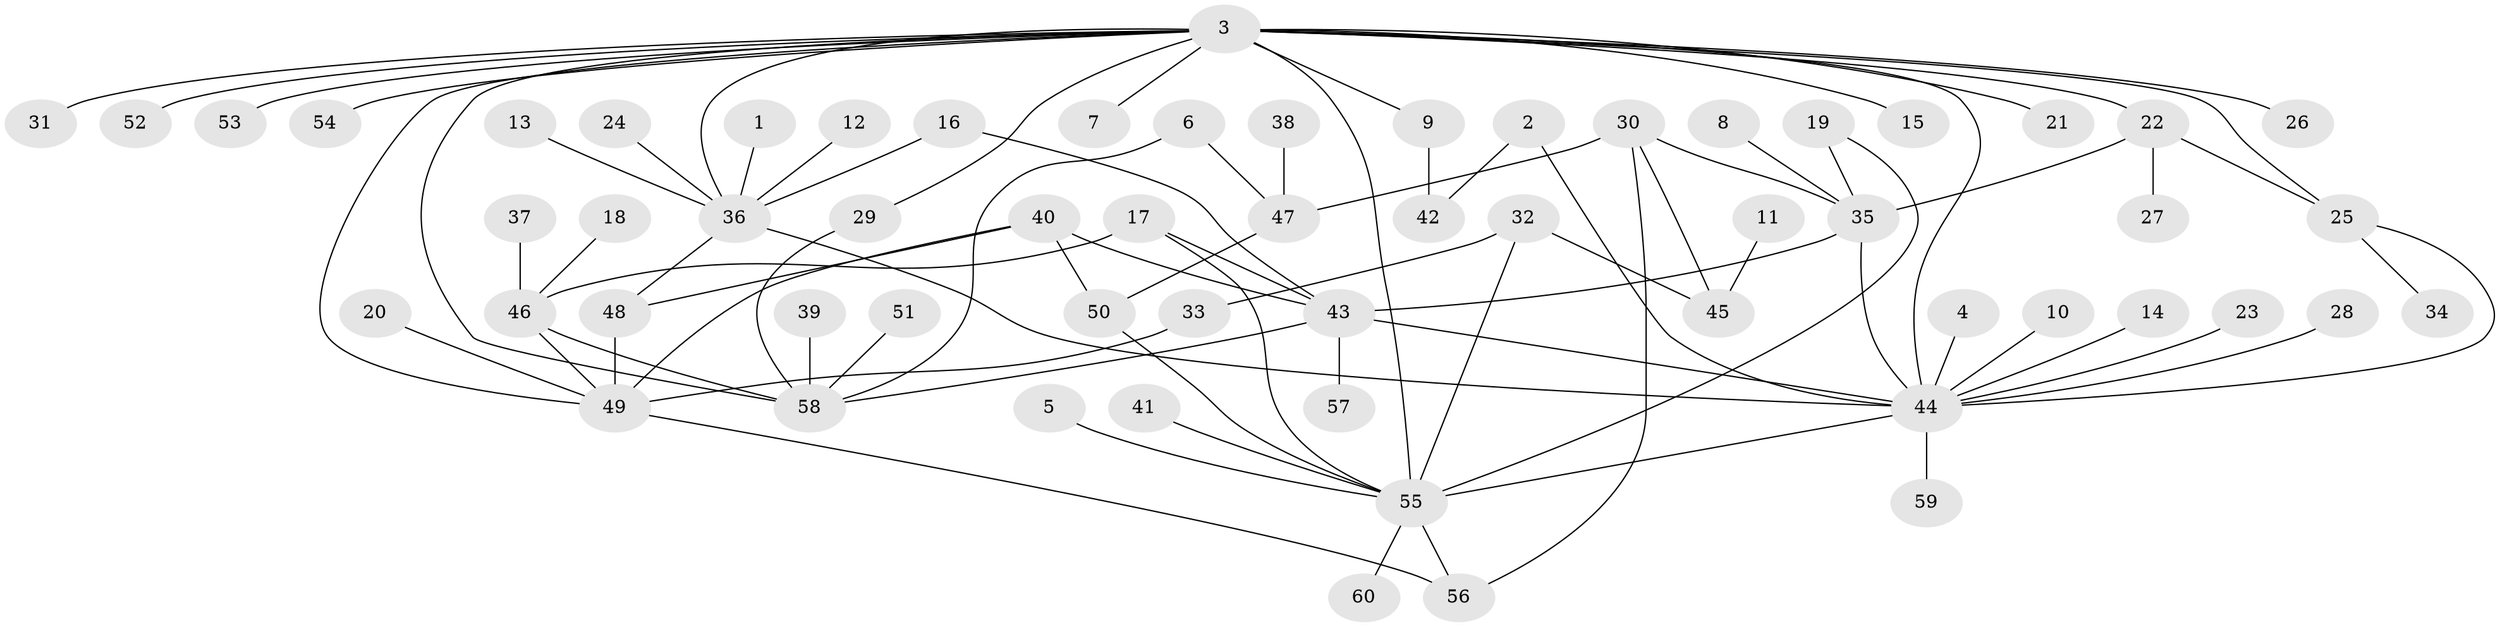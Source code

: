 // original degree distribution, {8: 0.017094017094017096, 13: 0.008547008547008548, 4: 0.05982905982905983, 10: 0.008547008547008548, 6: 0.03418803418803419, 2: 0.20512820512820512, 7: 0.008547008547008548, 5: 0.05128205128205128, 12: 0.008547008547008548, 1: 0.5299145299145299, 11: 0.008547008547008548, 3: 0.05982905982905983}
// Generated by graph-tools (version 1.1) at 2025/26/03/09/25 03:26:04]
// undirected, 60 vertices, 83 edges
graph export_dot {
graph [start="1"]
  node [color=gray90,style=filled];
  1;
  2;
  3;
  4;
  5;
  6;
  7;
  8;
  9;
  10;
  11;
  12;
  13;
  14;
  15;
  16;
  17;
  18;
  19;
  20;
  21;
  22;
  23;
  24;
  25;
  26;
  27;
  28;
  29;
  30;
  31;
  32;
  33;
  34;
  35;
  36;
  37;
  38;
  39;
  40;
  41;
  42;
  43;
  44;
  45;
  46;
  47;
  48;
  49;
  50;
  51;
  52;
  53;
  54;
  55;
  56;
  57;
  58;
  59;
  60;
  1 -- 36 [weight=1.0];
  2 -- 42 [weight=1.0];
  2 -- 44 [weight=1.0];
  3 -- 7 [weight=1.0];
  3 -- 9 [weight=1.0];
  3 -- 15 [weight=1.0];
  3 -- 21 [weight=1.0];
  3 -- 22 [weight=1.0];
  3 -- 25 [weight=1.0];
  3 -- 26 [weight=1.0];
  3 -- 29 [weight=1.0];
  3 -- 31 [weight=1.0];
  3 -- 36 [weight=1.0];
  3 -- 44 [weight=1.0];
  3 -- 49 [weight=1.0];
  3 -- 52 [weight=1.0];
  3 -- 53 [weight=1.0];
  3 -- 54 [weight=1.0];
  3 -- 55 [weight=2.0];
  3 -- 58 [weight=1.0];
  4 -- 44 [weight=1.0];
  5 -- 55 [weight=1.0];
  6 -- 47 [weight=1.0];
  6 -- 58 [weight=1.0];
  8 -- 35 [weight=1.0];
  9 -- 42 [weight=1.0];
  10 -- 44 [weight=1.0];
  11 -- 45 [weight=1.0];
  12 -- 36 [weight=1.0];
  13 -- 36 [weight=1.0];
  14 -- 44 [weight=1.0];
  16 -- 36 [weight=1.0];
  16 -- 43 [weight=1.0];
  17 -- 43 [weight=1.0];
  17 -- 46 [weight=1.0];
  17 -- 55 [weight=1.0];
  18 -- 46 [weight=1.0];
  19 -- 35 [weight=1.0];
  19 -- 55 [weight=1.0];
  20 -- 49 [weight=1.0];
  22 -- 25 [weight=1.0];
  22 -- 27 [weight=1.0];
  22 -- 35 [weight=1.0];
  23 -- 44 [weight=1.0];
  24 -- 36 [weight=1.0];
  25 -- 34 [weight=1.0];
  25 -- 44 [weight=1.0];
  28 -- 44 [weight=1.0];
  29 -- 58 [weight=1.0];
  30 -- 35 [weight=1.0];
  30 -- 45 [weight=1.0];
  30 -- 47 [weight=1.0];
  30 -- 56 [weight=1.0];
  32 -- 33 [weight=1.0];
  32 -- 45 [weight=1.0];
  32 -- 55 [weight=1.0];
  33 -- 49 [weight=1.0];
  35 -- 43 [weight=1.0];
  35 -- 44 [weight=1.0];
  36 -- 44 [weight=1.0];
  36 -- 48 [weight=1.0];
  37 -- 46 [weight=1.0];
  38 -- 47 [weight=1.0];
  39 -- 58 [weight=1.0];
  40 -- 43 [weight=1.0];
  40 -- 48 [weight=1.0];
  40 -- 49 [weight=1.0];
  40 -- 50 [weight=1.0];
  41 -- 55 [weight=1.0];
  43 -- 44 [weight=1.0];
  43 -- 57 [weight=1.0];
  43 -- 58 [weight=1.0];
  44 -- 55 [weight=1.0];
  44 -- 59 [weight=1.0];
  46 -- 49 [weight=1.0];
  46 -- 58 [weight=1.0];
  47 -- 50 [weight=1.0];
  48 -- 49 [weight=1.0];
  49 -- 56 [weight=1.0];
  50 -- 55 [weight=1.0];
  51 -- 58 [weight=1.0];
  55 -- 56 [weight=1.0];
  55 -- 60 [weight=1.0];
}
